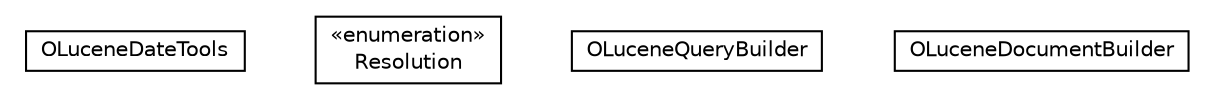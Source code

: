 #!/usr/local/bin/dot
#
# Class diagram 
# Generated by UMLGraph version R5_6-24-gf6e263 (http://www.umlgraph.org/)
#

digraph G {
	edge [fontname="Helvetica",fontsize=10,labelfontname="Helvetica",labelfontsize=10];
	node [fontname="Helvetica",fontsize=10,shape=plaintext];
	nodesep=0.25;
	ranksep=0.5;
	// com.orientechnologies.lucene.builder.OLuceneDateTools
	c410356 [label=<<table title="com.orientechnologies.lucene.builder.OLuceneDateTools" border="0" cellborder="1" cellspacing="0" cellpadding="2" port="p" href="./OLuceneDateTools.html">
		<tr><td><table border="0" cellspacing="0" cellpadding="1">
<tr><td align="center" balign="center"> OLuceneDateTools </td></tr>
		</table></td></tr>
		</table>>, URL="./OLuceneDateTools.html", fontname="Helvetica", fontcolor="black", fontsize=10.0];
	// com.orientechnologies.lucene.builder.OLuceneDateTools.Resolution
	c410357 [label=<<table title="com.orientechnologies.lucene.builder.OLuceneDateTools.Resolution" border="0" cellborder="1" cellspacing="0" cellpadding="2" port="p" href="./OLuceneDateTools.Resolution.html">
		<tr><td><table border="0" cellspacing="0" cellpadding="1">
<tr><td align="center" balign="center"> &#171;enumeration&#187; </td></tr>
<tr><td align="center" balign="center"> Resolution </td></tr>
		</table></td></tr>
		</table>>, URL="./OLuceneDateTools.Resolution.html", fontname="Helvetica", fontcolor="black", fontsize=10.0];
	// com.orientechnologies.lucene.builder.OLuceneQueryBuilder
	c410358 [label=<<table title="com.orientechnologies.lucene.builder.OLuceneQueryBuilder" border="0" cellborder="1" cellspacing="0" cellpadding="2" port="p" href="./OLuceneQueryBuilder.html">
		<tr><td><table border="0" cellspacing="0" cellpadding="1">
<tr><td align="center" balign="center"> OLuceneQueryBuilder </td></tr>
		</table></td></tr>
		</table>>, URL="./OLuceneQueryBuilder.html", fontname="Helvetica", fontcolor="black", fontsize=10.0];
	// com.orientechnologies.lucene.builder.OLuceneDocumentBuilder
	c410359 [label=<<table title="com.orientechnologies.lucene.builder.OLuceneDocumentBuilder" border="0" cellborder="1" cellspacing="0" cellpadding="2" port="p" href="./OLuceneDocumentBuilder.html">
		<tr><td><table border="0" cellspacing="0" cellpadding="1">
<tr><td align="center" balign="center"> OLuceneDocumentBuilder </td></tr>
		</table></td></tr>
		</table>>, URL="./OLuceneDocumentBuilder.html", fontname="Helvetica", fontcolor="black", fontsize=10.0];
}

